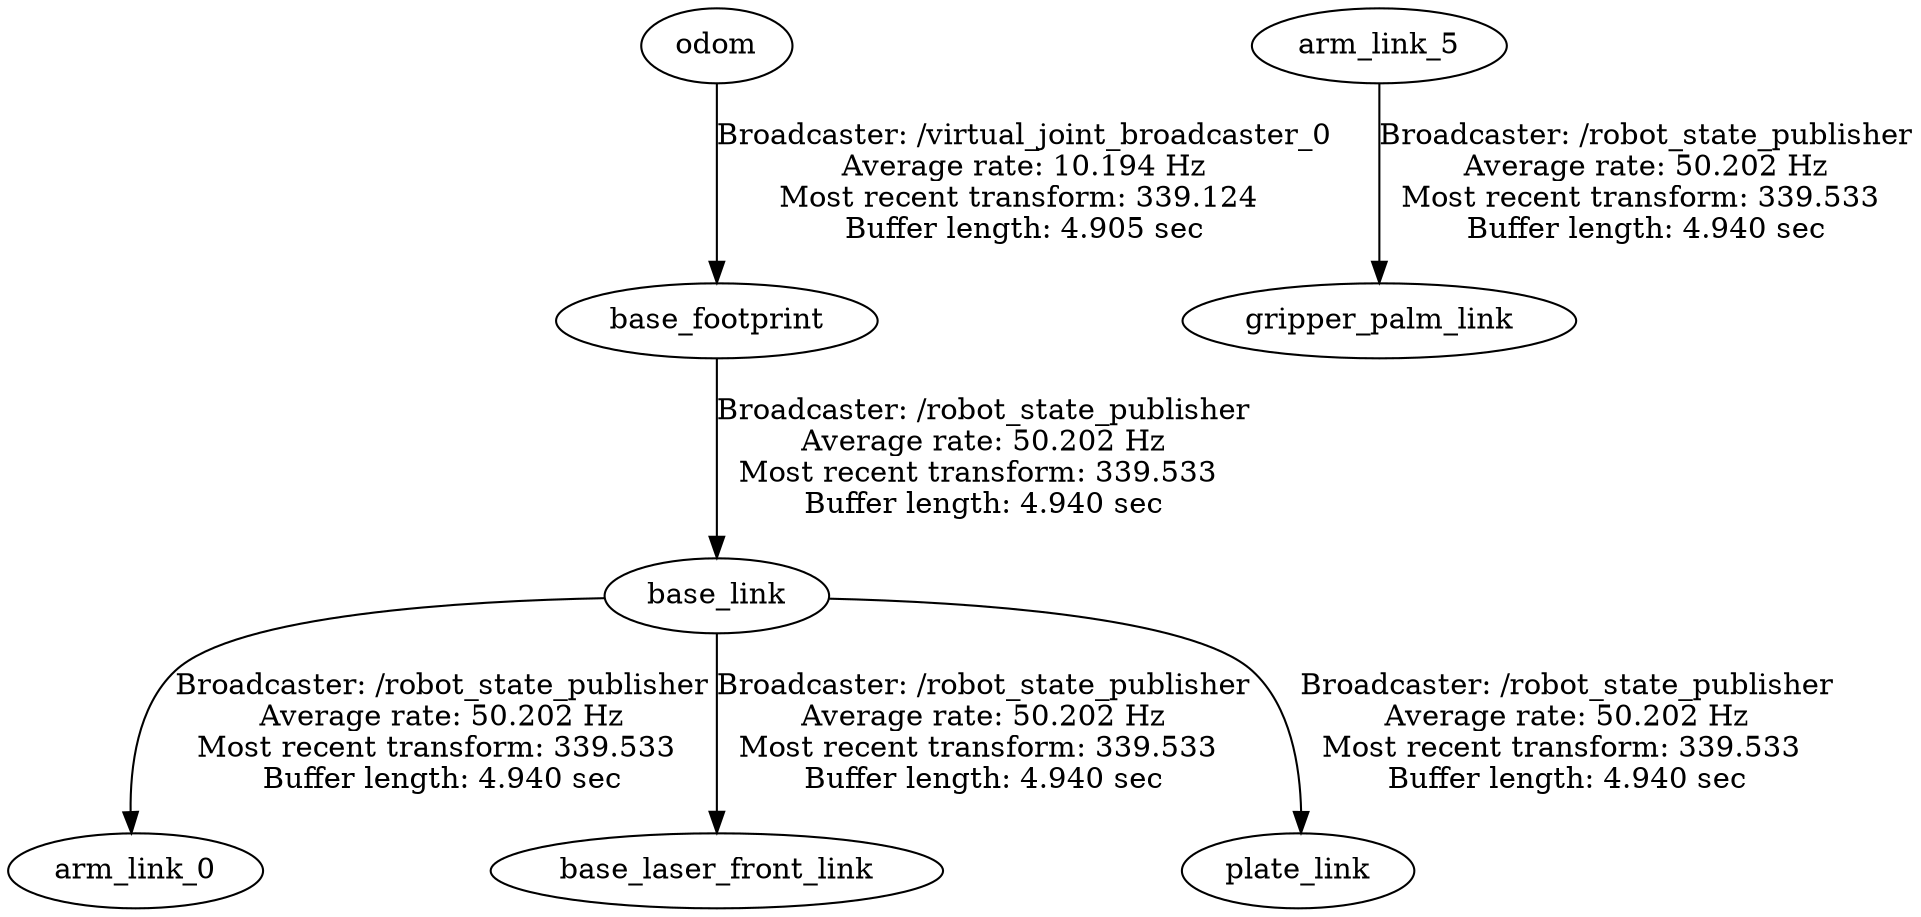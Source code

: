 digraph G {
"base_link" -> "arm_link_0"[label="Broadcaster: /robot_state_publisher\nAverage rate: 50.202 Hz\nMost recent transform: 339.533 \nBuffer length: 4.940 sec\n"];
"base_footprint" -> "base_link"[label="Broadcaster: /robot_state_publisher\nAverage rate: 50.202 Hz\nMost recent transform: 339.533 \nBuffer length: 4.940 sec\n"];
"odom" -> "base_footprint"[label="Broadcaster: /virtual_joint_broadcaster_0\nAverage rate: 10.194 Hz\nMost recent transform: 339.124 \nBuffer length: 4.905 sec\n"];
"base_link" -> "base_laser_front_link"[label="Broadcaster: /robot_state_publisher\nAverage rate: 50.202 Hz\nMost recent transform: 339.533 \nBuffer length: 4.940 sec\n"];
"arm_link_5" -> "gripper_palm_link"[label="Broadcaster: /robot_state_publisher\nAverage rate: 50.202 Hz\nMost recent transform: 339.533 \nBuffer length: 4.940 sec\n"];
"base_link" -> "plate_link"[label="Broadcaster: /robot_state_publisher\nAverage rate: 50.202 Hz\nMost recent transform: 339.533 \nBuffer length: 4.940 sec\n"];
}